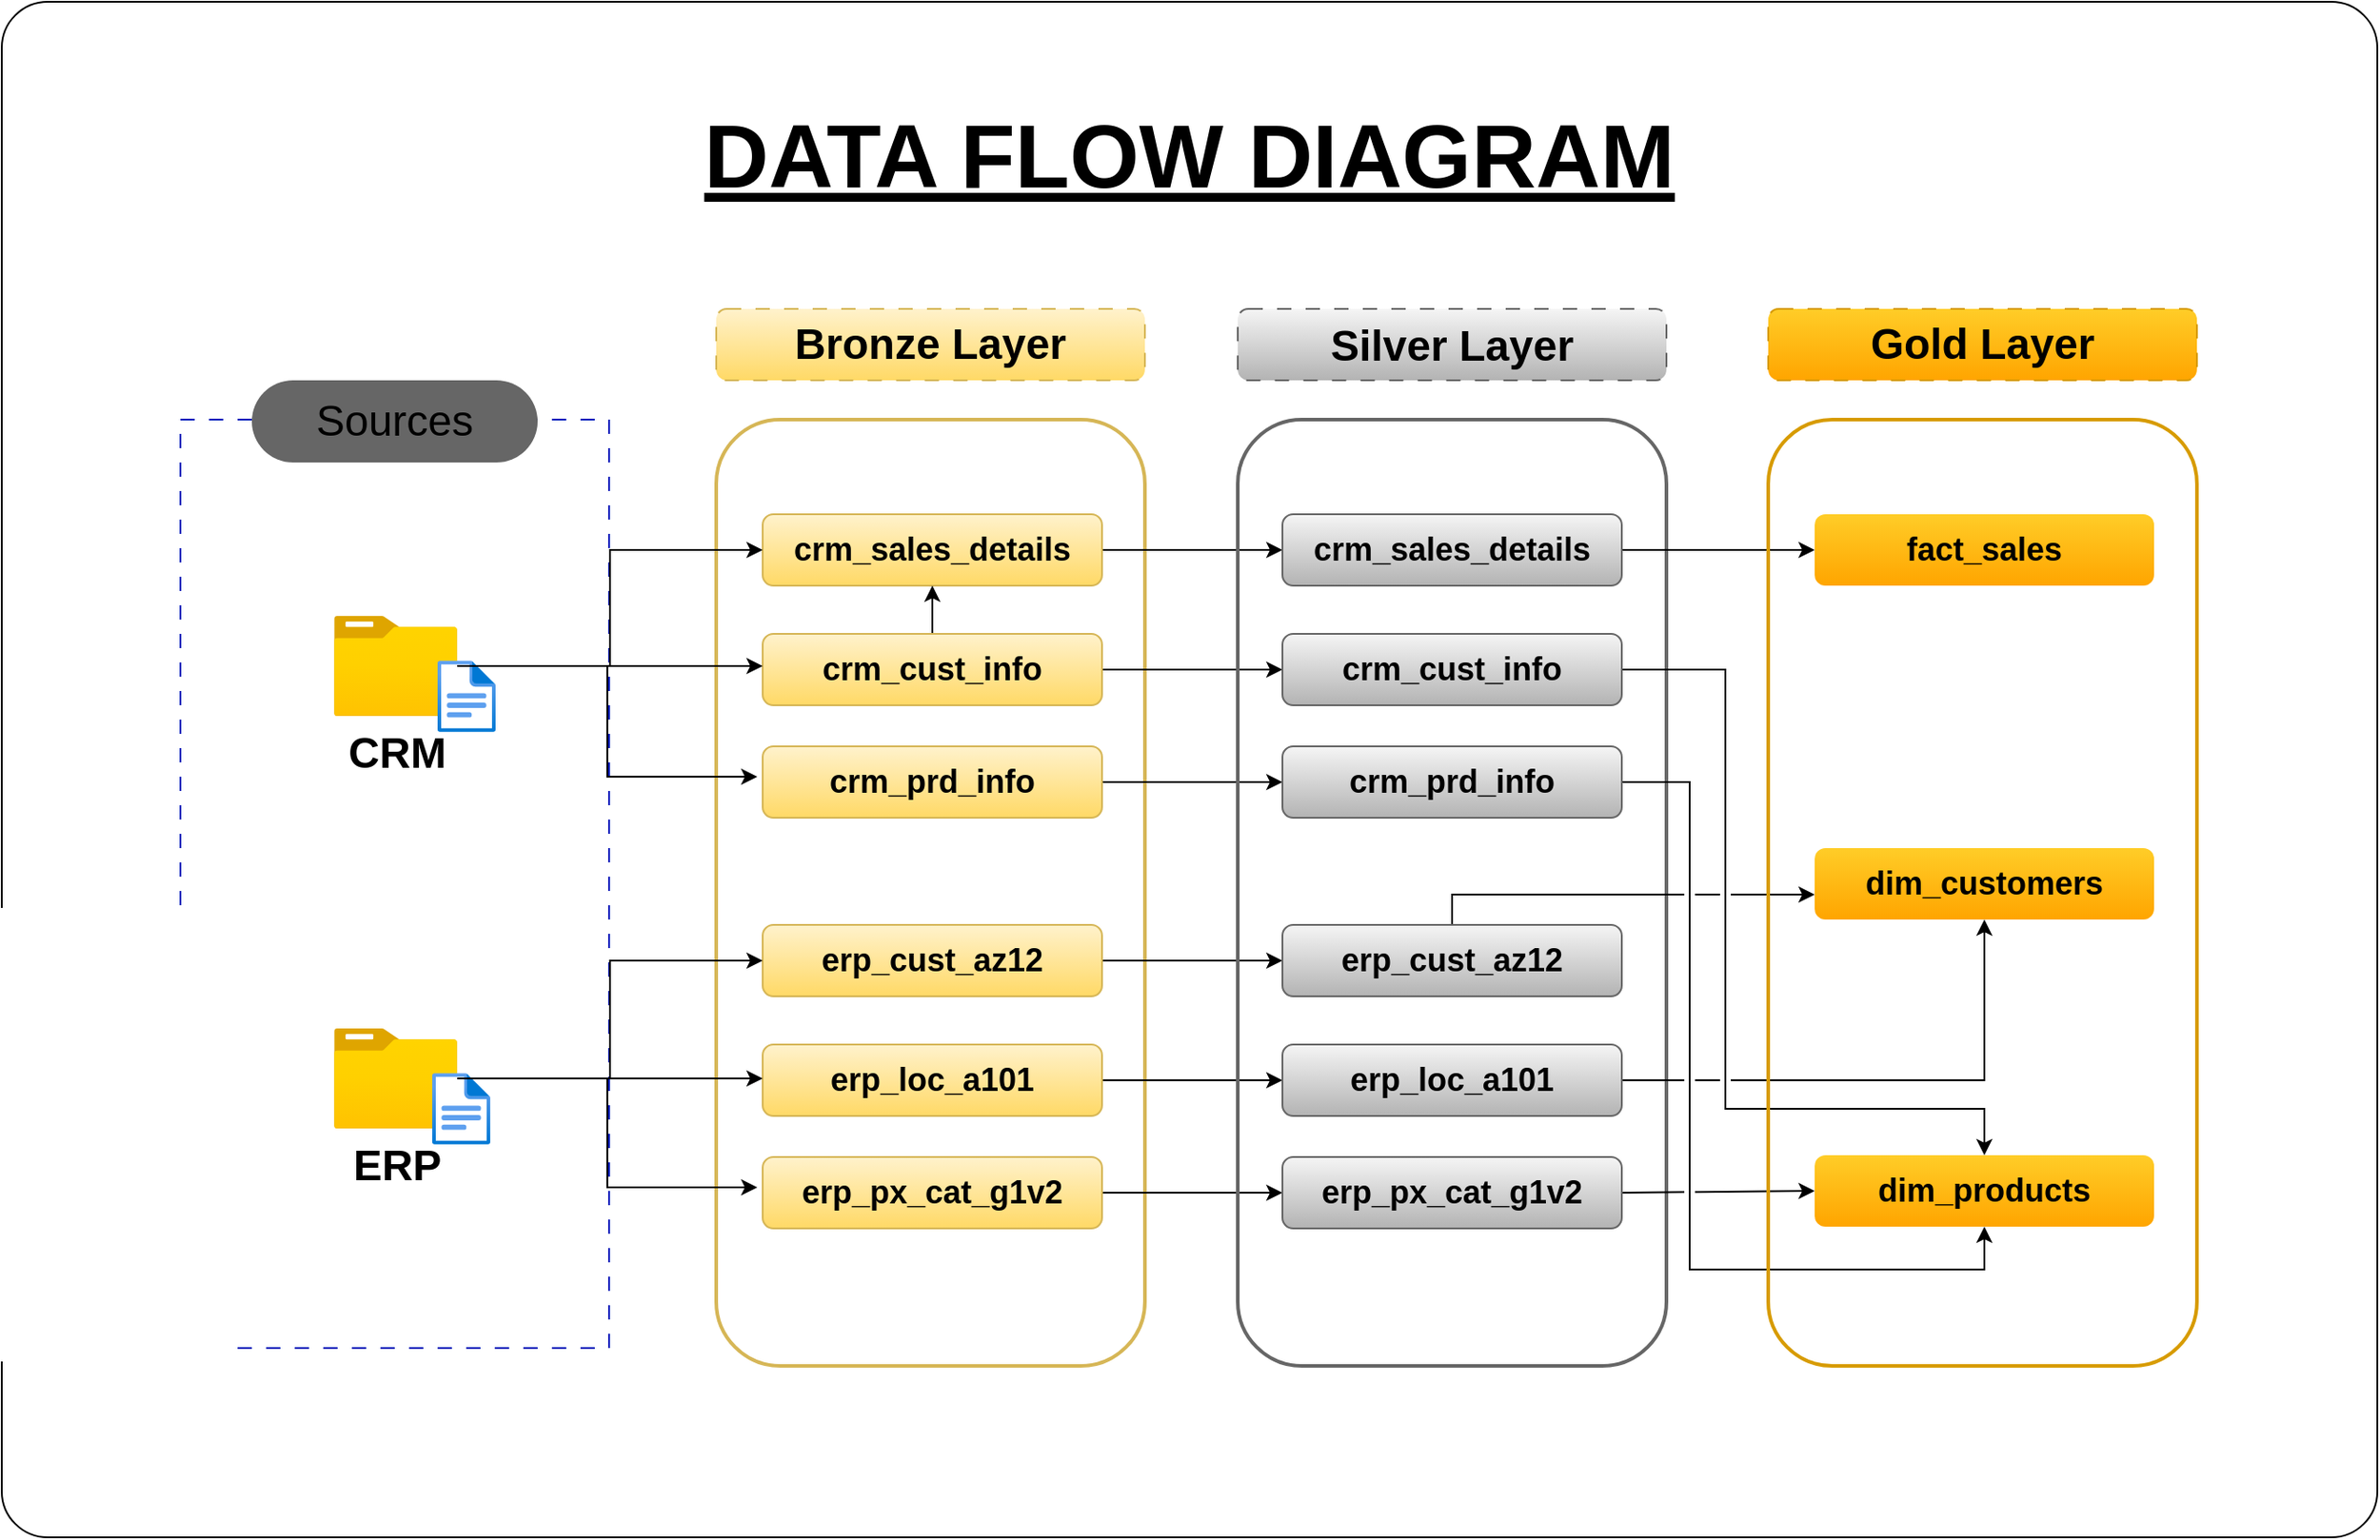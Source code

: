 <mxfile version="28.0.6">
  <diagram name="Page-1" id="bLeAEsV4SSS4e_z-g5ne">
    <mxGraphModel dx="2194" dy="1294" grid="1" gridSize="10" guides="1" tooltips="1" connect="1" arrows="1" fold="1" page="1" pageScale="1" pageWidth="2000" pageHeight="1200" math="0" shadow="0">
      <root>
        <mxCell id="0" />
        <mxCell id="1" parent="0" />
        <mxCell id="y37aQI1pMhycL6i3dEIS-22" value="" style="rounded=1;whiteSpace=wrap;html=1;arcSize=3;" parent="1" vertex="1">
          <mxGeometry x="335" y="830" width="1330" height="860" as="geometry" />
        </mxCell>
        <mxCell id="70dgQCnBZzy21_fuu8-h-3" value="" style="rounded=0;whiteSpace=wrap;html=1;dashed=1;fillColor=none;fontColor=#ffffff;strokeColor=light-dark(#001DBC,#FFFFFF);dashPattern=8 8;" parent="1" vertex="1">
          <mxGeometry x="435" y="1064" width="240" height="520" as="geometry" />
        </mxCell>
        <mxCell id="70dgQCnBZzy21_fuu8-h-4" value="&lt;font style=&quot;font-size: 24px;&quot;&gt;Sources&lt;/font&gt;" style="rounded=1;whiteSpace=wrap;html=1;dashed=1;dashPattern=8 8;arcSize=50;strokeColor=none;fillColor=#666666;" parent="1" vertex="1">
          <mxGeometry x="475" y="1042" width="160" height="46" as="geometry" />
        </mxCell>
        <mxCell id="70dgQCnBZzy21_fuu8-h-9" value="" style="rounded=1;whiteSpace=wrap;html=1;fillColor=none;strokeColor=light-dark(#d6b656, #ffe79f);gradientColor=#ffd966;strokeWidth=2;" parent="1" vertex="1">
          <mxGeometry x="735" y="1064" width="240" height="530" as="geometry" />
        </mxCell>
        <mxCell id="70dgQCnBZzy21_fuu8-h-12" value="&lt;font style=&quot;font-size: 24px; color: rgb(0, 0, 0);&quot;&gt;&lt;b&gt;Bronze Layer&lt;/b&gt;&lt;/font&gt;" style="rounded=1;whiteSpace=wrap;html=1;dashed=1;fillColor=#fff2cc;strokeColor=#d6b656;dashPattern=8 8;gradientColor=#ffd966;" parent="1" vertex="1">
          <mxGeometry x="735" y="1002" width="240" height="40" as="geometry" />
        </mxCell>
        <mxCell id="70dgQCnBZzy21_fuu8-h-15" value="CRM" style="group" parent="1" vertex="1" connectable="0">
          <mxGeometry x="521" y="1174" width="86.47" height="70" as="geometry" />
        </mxCell>
        <mxCell id="70dgQCnBZzy21_fuu8-h-16" value="&lt;b&gt;&lt;font style=&quot;font-size: 24px;&quot;&gt;CRM&lt;/font&gt;&lt;/b&gt;" style="image;aspect=fixed;html=1;points=[];align=center;fontSize=12;image=img/lib/azure2/general/Folder_Blank.svg;" parent="70dgQCnBZzy21_fuu8-h-15" vertex="1">
          <mxGeometry width="69" height="56.0" as="geometry" />
        </mxCell>
        <mxCell id="70dgQCnBZzy21_fuu8-h-17" value="" style="image;aspect=fixed;html=1;points=[];align=center;fontSize=12;image=img/lib/azure2/general/File.svg;" parent="70dgQCnBZzy21_fuu8-h-15" vertex="1">
          <mxGeometry x="58" y="25" width="32.47" height="40" as="geometry" />
        </mxCell>
        <mxCell id="70dgQCnBZzy21_fuu8-h-18" value="CRM" style="group" parent="1" vertex="1" connectable="0">
          <mxGeometry x="521" y="1405" width="86.47" height="70" as="geometry" />
        </mxCell>
        <mxCell id="70dgQCnBZzy21_fuu8-h-19" value="&lt;b&gt;&lt;font style=&quot;font-size: 24px;&quot;&gt;ERP&lt;/font&gt;&lt;/b&gt;" style="image;aspect=fixed;html=1;points=[];align=center;fontSize=12;image=img/lib/azure2/general/Folder_Blank.svg;" parent="70dgQCnBZzy21_fuu8-h-18" vertex="1">
          <mxGeometry width="69" height="56.0" as="geometry" />
        </mxCell>
        <mxCell id="70dgQCnBZzy21_fuu8-h-20" value="" style="image;aspect=fixed;html=1;points=[];align=center;fontSize=12;image=img/lib/azure2/general/File.svg;" parent="70dgQCnBZzy21_fuu8-h-18" vertex="1">
          <mxGeometry x="55" y="25" width="32.47" height="40" as="geometry" />
        </mxCell>
        <mxCell id="70dgQCnBZzy21_fuu8-h-49" value="&lt;div&gt;&lt;font&gt;&lt;b&gt;DATA FLOW DIAGRAM&lt;/b&gt;&lt;/font&gt;&lt;/div&gt;" style="text;whiteSpace=wrap;html=1;fillColor=none;align=center;fontStyle=4;fontSize=50;" parent="1" vertex="1">
          <mxGeometry x="720" y="880" width="560" height="70" as="geometry" />
        </mxCell>
        <mxCell id="y37aQI1pMhycL6i3dEIS-12" style="edgeStyle=orthogonalEdgeStyle;rounded=0;orthogonalLoop=1;jettySize=auto;html=1;" parent="1" source="70dgQCnBZzy21_fuu8-h-50" target="y37aQI1pMhycL6i3dEIS-5" edge="1">
          <mxGeometry relative="1" as="geometry" />
        </mxCell>
        <mxCell id="70dgQCnBZzy21_fuu8-h-50" value="&lt;font style=&quot;font-size: 18px;&quot;&gt;crm_sales_details&lt;/font&gt;" style="rounded=1;whiteSpace=wrap;html=1;fillColor=#fff2cc;gradientColor=#ffd966;strokeColor=#d6b656;fontColor=#000000;fontStyle=1" parent="1" vertex="1">
          <mxGeometry x="761" y="1117" width="190" height="40" as="geometry" />
        </mxCell>
        <mxCell id="y37aQI1pMhycL6i3dEIS-11" value="" style="edgeStyle=orthogonalEdgeStyle;rounded=0;orthogonalLoop=1;jettySize=auto;html=1;" parent="1" source="70dgQCnBZzy21_fuu8-h-51" target="70dgQCnBZzy21_fuu8-h-50" edge="1">
          <mxGeometry relative="1" as="geometry" />
        </mxCell>
        <mxCell id="y37aQI1pMhycL6i3dEIS-13" style="edgeStyle=orthogonalEdgeStyle;rounded=0;orthogonalLoop=1;jettySize=auto;html=1;" parent="1" source="70dgQCnBZzy21_fuu8-h-51" target="y37aQI1pMhycL6i3dEIS-6" edge="1">
          <mxGeometry relative="1" as="geometry" />
        </mxCell>
        <mxCell id="70dgQCnBZzy21_fuu8-h-51" value="&lt;font style=&quot;font-size: 18px;&quot;&gt;crm_cust_info&lt;/font&gt;" style="rounded=1;whiteSpace=wrap;html=1;fillColor=#fff2cc;gradientColor=#ffd966;strokeColor=#d6b656;fontColor=#000000;fontStyle=1" parent="1" vertex="1">
          <mxGeometry x="761" y="1184" width="190" height="40" as="geometry" />
        </mxCell>
        <mxCell id="y37aQI1pMhycL6i3dEIS-14" style="edgeStyle=orthogonalEdgeStyle;rounded=0;orthogonalLoop=1;jettySize=auto;html=1;" parent="1" source="70dgQCnBZzy21_fuu8-h-53" target="y37aQI1pMhycL6i3dEIS-7" edge="1">
          <mxGeometry relative="1" as="geometry" />
        </mxCell>
        <mxCell id="70dgQCnBZzy21_fuu8-h-53" value="&lt;font style=&quot;font-size: 18px;&quot;&gt;crm_prd_info&lt;/font&gt;" style="rounded=1;whiteSpace=wrap;html=1;fillColor=#fff2cc;gradientColor=#ffd966;strokeColor=#d6b656;fontColor=#000000;fontStyle=1" parent="1" vertex="1">
          <mxGeometry x="761" y="1247" width="190" height="40" as="geometry" />
        </mxCell>
        <mxCell id="y37aQI1pMhycL6i3dEIS-17" style="edgeStyle=orthogonalEdgeStyle;rounded=0;orthogonalLoop=1;jettySize=auto;html=1;entryX=0;entryY=0.5;entryDx=0;entryDy=0;" parent="1" source="70dgQCnBZzy21_fuu8-h-56" target="y37aQI1pMhycL6i3dEIS-10" edge="1">
          <mxGeometry relative="1" as="geometry" />
        </mxCell>
        <mxCell id="70dgQCnBZzy21_fuu8-h-56" value="&lt;font style=&quot;font-size: 18px;&quot;&gt;erp_px_cat_g1v2&lt;/font&gt;" style="rounded=1;whiteSpace=wrap;html=1;fillColor=#fff2cc;gradientColor=#ffd966;strokeColor=#d6b656;fontColor=#000000;fontStyle=1" parent="1" vertex="1">
          <mxGeometry x="761" y="1477" width="190" height="40" as="geometry" />
        </mxCell>
        <mxCell id="y37aQI1pMhycL6i3dEIS-16" style="edgeStyle=orthogonalEdgeStyle;rounded=0;orthogonalLoop=1;jettySize=auto;html=1;" parent="1" source="70dgQCnBZzy21_fuu8-h-57" target="y37aQI1pMhycL6i3dEIS-9" edge="1">
          <mxGeometry relative="1" as="geometry" />
        </mxCell>
        <mxCell id="70dgQCnBZzy21_fuu8-h-57" value="&lt;font style=&quot;font-size: 18px;&quot;&gt;erp_loc_a101&lt;/font&gt;" style="rounded=1;whiteSpace=wrap;html=1;fillColor=#fff2cc;gradientColor=#ffd966;strokeColor=#d6b656;fontColor=#000000;fontStyle=1" parent="1" vertex="1">
          <mxGeometry x="761" y="1414" width="190" height="40" as="geometry" />
        </mxCell>
        <mxCell id="y37aQI1pMhycL6i3dEIS-15" style="edgeStyle=orthogonalEdgeStyle;rounded=0;orthogonalLoop=1;jettySize=auto;html=1;" parent="1" source="70dgQCnBZzy21_fuu8-h-58" target="y37aQI1pMhycL6i3dEIS-8" edge="1">
          <mxGeometry relative="1" as="geometry" />
        </mxCell>
        <mxCell id="70dgQCnBZzy21_fuu8-h-58" value="&lt;font style=&quot;font-size: 18px;&quot;&gt;erp_cust_az12&lt;/font&gt;" style="rounded=1;whiteSpace=wrap;html=1;fillColor=#fff2cc;gradientColor=#ffd966;strokeColor=#d6b656;fontColor=#000000;fontStyle=1" parent="1" vertex="1">
          <mxGeometry x="761" y="1347" width="190" height="40" as="geometry" />
        </mxCell>
        <mxCell id="70dgQCnBZzy21_fuu8-h-59" style="edgeStyle=orthogonalEdgeStyle;rounded=0;orthogonalLoop=1;jettySize=auto;html=1;entryX=0;entryY=0.5;entryDx=0;entryDy=0;" parent="1" source="70dgQCnBZzy21_fuu8-h-16" target="70dgQCnBZzy21_fuu8-h-50" edge="1">
          <mxGeometry relative="1" as="geometry" />
        </mxCell>
        <mxCell id="70dgQCnBZzy21_fuu8-h-60" style="edgeStyle=orthogonalEdgeStyle;rounded=0;orthogonalLoop=1;jettySize=auto;html=1;" parent="1" source="70dgQCnBZzy21_fuu8-h-16" target="70dgQCnBZzy21_fuu8-h-51" edge="1">
          <mxGeometry relative="1" as="geometry">
            <Array as="points">
              <mxPoint x="718" y="1202" />
              <mxPoint x="718" y="1202" />
            </Array>
          </mxGeometry>
        </mxCell>
        <mxCell id="70dgQCnBZzy21_fuu8-h-61" style="edgeStyle=orthogonalEdgeStyle;rounded=0;orthogonalLoop=1;jettySize=auto;html=1;" parent="1" source="70dgQCnBZzy21_fuu8-h-16" edge="1">
          <mxGeometry relative="1" as="geometry">
            <mxPoint x="758" y="1264" as="targetPoint" />
            <Array as="points">
              <mxPoint x="674" y="1202" />
              <mxPoint x="674" y="1264" />
              <mxPoint x="758" y="1264" />
            </Array>
          </mxGeometry>
        </mxCell>
        <mxCell id="70dgQCnBZzy21_fuu8-h-62" style="edgeStyle=orthogonalEdgeStyle;rounded=0;orthogonalLoop=1;jettySize=auto;html=1;" parent="1" source="70dgQCnBZzy21_fuu8-h-19" target="70dgQCnBZzy21_fuu8-h-57" edge="1">
          <mxGeometry relative="1" as="geometry">
            <Array as="points">
              <mxPoint x="718" y="1433" />
              <mxPoint x="718" y="1433" />
            </Array>
          </mxGeometry>
        </mxCell>
        <mxCell id="70dgQCnBZzy21_fuu8-h-63" style="edgeStyle=orthogonalEdgeStyle;rounded=0;orthogonalLoop=1;jettySize=auto;html=1;entryX=0;entryY=0.5;entryDx=0;entryDy=0;" parent="1" source="70dgQCnBZzy21_fuu8-h-19" target="70dgQCnBZzy21_fuu8-h-58" edge="1">
          <mxGeometry relative="1" as="geometry" />
        </mxCell>
        <mxCell id="70dgQCnBZzy21_fuu8-h-64" style="edgeStyle=orthogonalEdgeStyle;rounded=0;orthogonalLoop=1;jettySize=auto;html=1;" parent="1" source="70dgQCnBZzy21_fuu8-h-19" edge="1">
          <mxGeometry relative="1" as="geometry">
            <mxPoint x="758" y="1494" as="targetPoint" />
            <Array as="points">
              <mxPoint x="674" y="1433" />
              <mxPoint x="674" y="1494" />
              <mxPoint x="758" y="1494" />
            </Array>
          </mxGeometry>
        </mxCell>
        <mxCell id="y37aQI1pMhycL6i3dEIS-3" value="&lt;font style=&quot;font-size: 24px; color: rgb(0, 0, 0);&quot;&gt;&lt;b&gt;Silver Layer&lt;/b&gt;&lt;/font&gt;" style="rounded=1;whiteSpace=wrap;html=1;dashed=1;fillColor=#f5f5f5;strokeColor=#666666;dashPattern=8 8;gradientColor=#b3b3b3;verticalAlign=top;" parent="1" vertex="1">
          <mxGeometry x="1027" y="1002" width="240" height="40" as="geometry" />
        </mxCell>
        <mxCell id="y37aQI1pMhycL6i3dEIS-4" value="" style="rounded=1;whiteSpace=wrap;html=1;fillColor=none;strokeColor=#666666;strokeWidth=2;gradientColor=#b3b3b3;" parent="1" vertex="1">
          <mxGeometry x="1027" y="1064" width="240" height="530" as="geometry" />
        </mxCell>
        <mxCell id="T04ib55Nddu8GwBtezhe-3" style="edgeStyle=orthogonalEdgeStyle;rounded=0;orthogonalLoop=1;jettySize=auto;html=1;" edge="1" parent="1" source="y37aQI1pMhycL6i3dEIS-5" target="T04ib55Nddu8GwBtezhe-2">
          <mxGeometry relative="1" as="geometry" />
        </mxCell>
        <mxCell id="y37aQI1pMhycL6i3dEIS-5" value="&lt;font style=&quot;font-size: 18px;&quot;&gt;crm_sales_details&lt;/font&gt;" style="rounded=1;whiteSpace=wrap;html=1;fillColor=#f5f5f5;gradientColor=#b3b3b3;strokeColor=#666666;fontColor=#000000;fontStyle=1" parent="1" vertex="1">
          <mxGeometry x="1052" y="1117" width="190" height="40" as="geometry" />
        </mxCell>
        <mxCell id="T04ib55Nddu8GwBtezhe-6" style="edgeStyle=orthogonalEdgeStyle;rounded=0;orthogonalLoop=1;jettySize=auto;html=1;jumpStyle=gap;" edge="1" parent="1" source="y37aQI1pMhycL6i3dEIS-6" target="T04ib55Nddu8GwBtezhe-5">
          <mxGeometry relative="1" as="geometry">
            <Array as="points">
              <mxPoint x="1300" y="1204" />
              <mxPoint x="1300" y="1450" />
              <mxPoint x="1445" y="1450" />
            </Array>
          </mxGeometry>
        </mxCell>
        <mxCell id="y37aQI1pMhycL6i3dEIS-6" value="&lt;font style=&quot;font-size: 18px;&quot;&gt;crm_cust_info&lt;/font&gt;" style="rounded=1;whiteSpace=wrap;html=1;fillColor=#f5f5f5;gradientColor=#b3b3b3;strokeColor=#666666;fontColor=#000000;fontStyle=1" parent="1" vertex="1">
          <mxGeometry x="1052" y="1184" width="190" height="40" as="geometry" />
        </mxCell>
        <mxCell id="T04ib55Nddu8GwBtezhe-10" style="edgeStyle=orthogonalEdgeStyle;rounded=0;orthogonalLoop=1;jettySize=auto;html=1;jumpStyle=gap;" edge="1" parent="1" source="y37aQI1pMhycL6i3dEIS-7" target="T04ib55Nddu8GwBtezhe-5">
          <mxGeometry relative="1" as="geometry">
            <Array as="points">
              <mxPoint x="1280" y="1267" />
              <mxPoint x="1280" y="1540" />
              <mxPoint x="1445" y="1540" />
            </Array>
          </mxGeometry>
        </mxCell>
        <mxCell id="y37aQI1pMhycL6i3dEIS-7" value="&lt;font style=&quot;font-size: 18px;&quot;&gt;crm_prd_info&lt;/font&gt;" style="rounded=1;whiteSpace=wrap;html=1;fillColor=#f5f5f5;gradientColor=#b3b3b3;strokeColor=#666666;fontColor=#000000;fontStyle=1" parent="1" vertex="1">
          <mxGeometry x="1052" y="1247" width="190" height="40" as="geometry" />
        </mxCell>
        <mxCell id="T04ib55Nddu8GwBtezhe-8" style="edgeStyle=orthogonalEdgeStyle;rounded=0;orthogonalLoop=1;jettySize=auto;html=1;jumpStyle=gap;" edge="1" parent="1" source="y37aQI1pMhycL6i3dEIS-8" target="T04ib55Nddu8GwBtezhe-4">
          <mxGeometry relative="1" as="geometry">
            <Array as="points">
              <mxPoint x="1147" y="1330" />
            </Array>
          </mxGeometry>
        </mxCell>
        <mxCell id="y37aQI1pMhycL6i3dEIS-8" value="&lt;font style=&quot;font-size: 18px;&quot;&gt;erp_cust_az12&lt;/font&gt;" style="rounded=1;whiteSpace=wrap;html=1;fillColor=#f5f5f5;gradientColor=#b3b3b3;strokeColor=#666666;fontColor=#000000;fontStyle=1" parent="1" vertex="1">
          <mxGeometry x="1052" y="1347" width="190" height="40" as="geometry" />
        </mxCell>
        <mxCell id="T04ib55Nddu8GwBtezhe-9" style="edgeStyle=orthogonalEdgeStyle;rounded=0;orthogonalLoop=1;jettySize=auto;html=1;jumpStyle=gap;" edge="1" parent="1" source="y37aQI1pMhycL6i3dEIS-9" target="T04ib55Nddu8GwBtezhe-4">
          <mxGeometry relative="1" as="geometry" />
        </mxCell>
        <mxCell id="y37aQI1pMhycL6i3dEIS-9" value="&lt;font style=&quot;font-size: 18px;&quot;&gt;erp_loc_a101&lt;/font&gt;" style="rounded=1;whiteSpace=wrap;html=1;fillColor=#f5f5f5;gradientColor=#b3b3b3;strokeColor=#666666;fontColor=#000000;fontStyle=1" parent="1" vertex="1">
          <mxGeometry x="1052" y="1414" width="190" height="40" as="geometry" />
        </mxCell>
        <mxCell id="T04ib55Nddu8GwBtezhe-11" style="edgeStyle=orthogonalEdgeStyle;rounded=0;orthogonalLoop=1;jettySize=auto;html=1;jumpStyle=gap;" edge="1" parent="1" source="y37aQI1pMhycL6i3dEIS-10" target="T04ib55Nddu8GwBtezhe-5">
          <mxGeometry relative="1" as="geometry" />
        </mxCell>
        <mxCell id="y37aQI1pMhycL6i3dEIS-10" value="&lt;font style=&quot;font-size: 18px;&quot;&gt;erp_px_cat_g1v2&lt;/font&gt;" style="rounded=1;whiteSpace=wrap;html=1;fillColor=#f5f5f5;gradientColor=#b3b3b3;strokeColor=#666666;fontColor=#000000;fontStyle=1" parent="1" vertex="1">
          <mxGeometry x="1052" y="1477" width="190" height="40" as="geometry" />
        </mxCell>
        <mxCell id="y37aQI1pMhycL6i3dEIS-18" value="&lt;font style=&quot;font-size: 24px; color: rgb(0, 0, 0);&quot;&gt;&lt;b&gt;Gold Layer&lt;/b&gt;&lt;/font&gt;" style="rounded=1;whiteSpace=wrap;html=1;dashed=1;fillColor=#ffcd28;strokeColor=#d79b00;dashPattern=8 8;gradientColor=#ffa500;" parent="1" vertex="1">
          <mxGeometry x="1324" y="1002" width="240" height="40" as="geometry" />
        </mxCell>
        <mxCell id="y37aQI1pMhycL6i3dEIS-19" value="" style="rounded=1;whiteSpace=wrap;html=1;fillColor=none;strokeColor=#d79b00;strokeWidth=2;gradientColor=#ffa500;" parent="1" vertex="1">
          <mxGeometry x="1324" y="1064" width="240" height="530" as="geometry" />
        </mxCell>
        <mxCell id="T04ib55Nddu8GwBtezhe-2" value="&lt;font style=&quot;font-size: 18px;&quot;&gt;fact_sales&lt;/font&gt;" style="rounded=1;whiteSpace=wrap;html=1;fillColor=#ffcd28;strokeColor=none;fontStyle=1;gradientColor=#ffa500;fontColor=#000000;" vertex="1" parent="1">
          <mxGeometry x="1350" y="1117" width="190" height="40" as="geometry" />
        </mxCell>
        <mxCell id="T04ib55Nddu8GwBtezhe-4" value="&lt;font style=&quot;font-size: 18px;&quot;&gt;dim_customers&lt;/font&gt;" style="rounded=1;whiteSpace=wrap;html=1;fillColor=#ffcd28;strokeColor=none;fontStyle=1;gradientColor=#ffa500;fontColor=#000000;" vertex="1" parent="1">
          <mxGeometry x="1350" y="1304" width="190" height="40" as="geometry" />
        </mxCell>
        <mxCell id="T04ib55Nddu8GwBtezhe-5" value="&lt;font style=&quot;font-size: 18px;&quot;&gt;dim_products&lt;/font&gt;" style="rounded=1;whiteSpace=wrap;html=1;fillColor=#ffcd28;strokeColor=none;fontStyle=1;gradientColor=#ffa500;fontColor=#000000;" vertex="1" parent="1">
          <mxGeometry x="1350" y="1476" width="190" height="40" as="geometry" />
        </mxCell>
      </root>
    </mxGraphModel>
  </diagram>
</mxfile>
